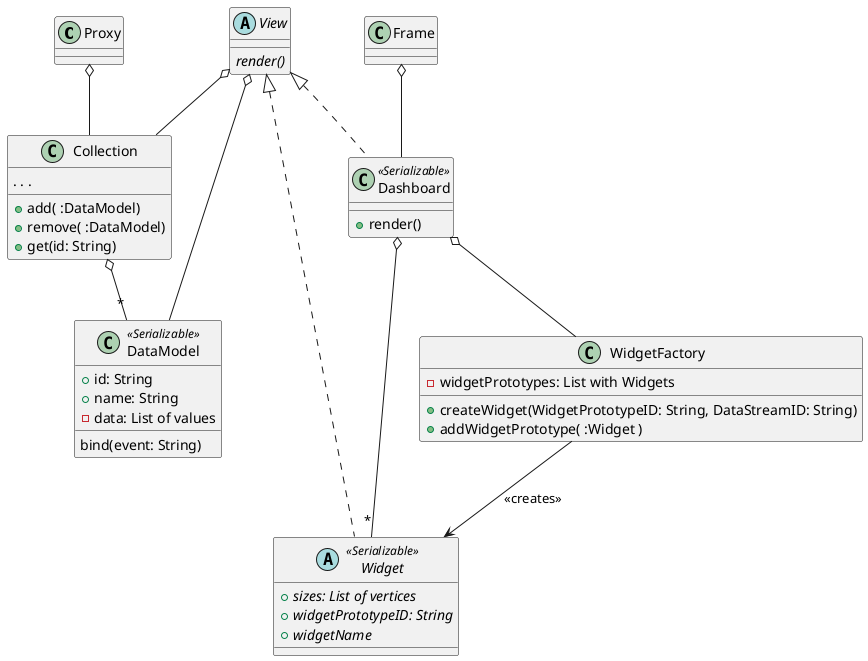 @startuml

class Proxy{
	
}

class Collection{
	+add( :DataModel)
	+remove( :DataModel)
	+get(id: String)
	. . . 
}

class DataModel <<Serializable>>{
	+id: String
	+name: String
	-data: List of values
	bind(event: String)
}

abstract class View{
	{abstract} render()
}

class Frame{

}

class Dashboard <<Serializable>> implements View {
	+render()
	
}


class WidgetFactory{
	-widgetPrototypes: List with Widgets
	+createWidget(WidgetPrototypeID: String, DataStreamID: String)
	+addWidgetPrototype( :Widget ) 
}

abstract class Widget <<Serializable>> implements View{
	{abstract} +sizes: List of vertices
	{abstract} +widgetPrototypeID: String
	{abstract} +widgetName
}



Dashboard o-- WidgetFactory
WidgetFactory --> Widget: <<creates>>


Collection o-- "*" DataModel
Dashboard o-- "*" Widget
View o-- DataModel
View o-- Collection
Proxy o-- Collection

Frame o-- Dashboard

@enduml